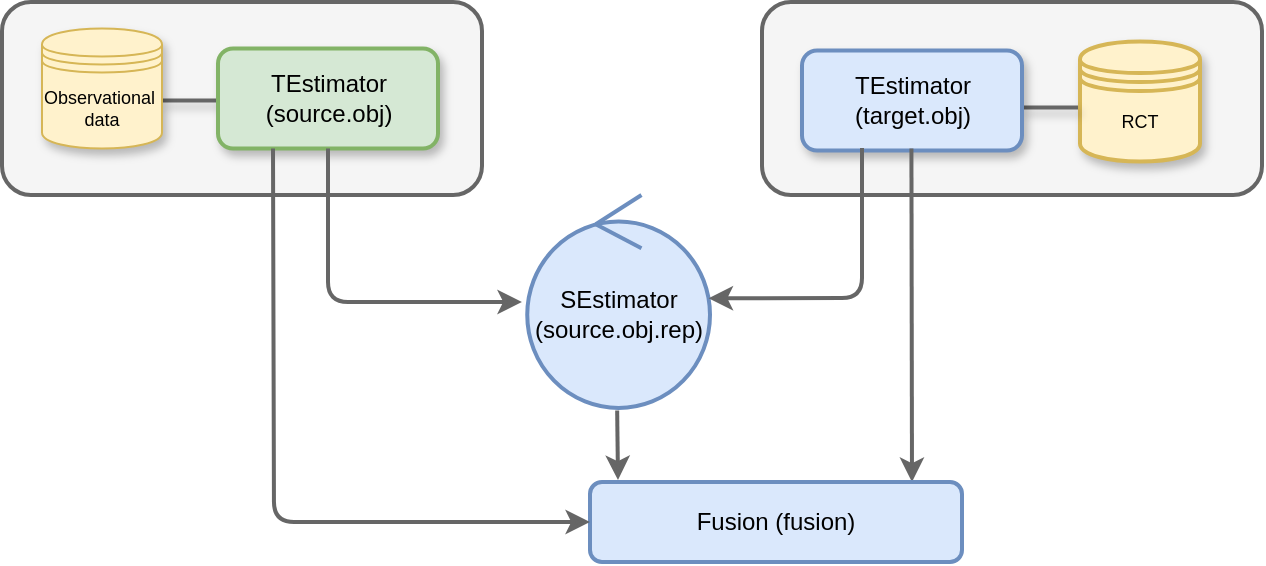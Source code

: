 <mxfile version="20.3.0" type="device"><diagram id="QOz2OaPgSuACqYdUbCqb" name="Page-1"><mxGraphModel dx="1103" dy="695" grid="1" gridSize="10" guides="1" tooltips="1" connect="1" arrows="1" fold="1" page="1" pageScale="1" pageWidth="850" pageHeight="1100" math="0" shadow="0"><root><mxCell id="0"/><mxCell id="1" parent="0"/><mxCell id="ePA-SIHIjLTQ3yQkC6oy-4" value="" style="rounded=1;whiteSpace=wrap;html=1;shadow=0;fillColor=#f5f5f5;strokeColor=#666666;fontColor=#333333;strokeWidth=2;" parent="1" vertex="1"><mxGeometry x="500" y="420" width="250" height="96.5" as="geometry"/></mxCell><mxCell id="ePA-SIHIjLTQ3yQkC6oy-5" value="" style="rounded=1;whiteSpace=wrap;html=1;shadow=0;fillColor=#f5f5f5;strokeColor=#666666;fontColor=#333333;strokeWidth=2;" parent="1" vertex="1"><mxGeometry x="120" y="420" width="240" height="96.5" as="geometry"/></mxCell><mxCell id="ePA-SIHIjLTQ3yQkC6oy-6" value="SEstimator&lt;br&gt;(source.obj.rep)" style="ellipse;shape=umlControl;whiteSpace=wrap;html=1;shadow=0;rounded=1;fillColor=#dae8fc;strokeColor=#6c8ebf;strokeWidth=2;" parent="1" vertex="1"><mxGeometry x="382.62" y="516.5" width="91.38" height="106.5" as="geometry"/></mxCell><mxCell id="ePA-SIHIjLTQ3yQkC6oy-8" value="RCT" style="shape=datastore;whiteSpace=wrap;html=1;fontSize=9;shadow=1;rounded=1;fillColor=#fff2cc;strokeColor=#d6b656;strokeWidth=2;" parent="1" vertex="1"><mxGeometry x="659" y="439.75" width="60" height="60" as="geometry"/></mxCell><mxCell id="ePA-SIHIjLTQ3yQkC6oy-9" value="" style="line;strokeWidth=2;rotatable=0;dashed=0;labelPosition=right;align=left;verticalAlign=middle;spacingTop=0;spacingLeft=6;points=[];portConstraint=eastwest;fontSize=9;shadow=1;rounded=1;fillColor=#f5f5f5;fontColor=#333333;strokeColor=#666666;" parent="1" vertex="1"><mxGeometry x="200" y="464.25" width="28" height="10" as="geometry"/></mxCell><mxCell id="ePA-SIHIjLTQ3yQkC6oy-10" value="" style="line;strokeWidth=2;rotatable=0;dashed=0;labelPosition=right;align=left;verticalAlign=middle;spacingTop=0;spacingLeft=6;points=[];portConstraint=eastwest;fontSize=9;shadow=1;rounded=1;fillColor=#f5f5f5;fontColor=#333333;strokeColor=#666666;" parent="1" vertex="1"><mxGeometry x="630" y="467.75" width="28" height="10" as="geometry"/></mxCell><mxCell id="ePA-SIHIjLTQ3yQkC6oy-11" value="TEstimator&lt;br&gt;(source.obj)" style="html=1;shadow=1;rounded=1;fillColor=#d5e8d4;strokeColor=#82b366;strokeWidth=2;" parent="1" vertex="1"><mxGeometry x="228" y="443.25" width="110" height="50" as="geometry"/></mxCell><mxCell id="ePA-SIHIjLTQ3yQkC6oy-12" value="TEstimator&lt;br&gt;(target.obj)" style="html=1;shadow=1;rounded=1;fillColor=#dae8fc;strokeColor=#6c8ebf;strokeWidth=2;" parent="1" vertex="1"><mxGeometry x="520" y="444.25" width="110" height="50" as="geometry"/></mxCell><mxCell id="ePA-SIHIjLTQ3yQkC6oy-13" value="" style="endArrow=classic;html=1;rounded=1;shadow=0;fillColor=#f5f5f5;strokeColor=#666666;strokeWidth=2;" parent="1" edge="1"><mxGeometry width="50" height="50" relative="1" as="geometry"><mxPoint x="574.71" y="493.25" as="sourcePoint"/><mxPoint x="575" y="660" as="targetPoint"/></mxGeometry></mxCell><mxCell id="ePA-SIHIjLTQ3yQkC6oy-14" value="Fusion (fusion)" style="rounded=1;whiteSpace=wrap;html=1;shadow=0;fillColor=#dae8fc;strokeColor=#6c8ebf;strokeWidth=2;" parent="1" vertex="1"><mxGeometry x="414" y="660" width="186" height="40" as="geometry"/></mxCell><mxCell id="ePA-SIHIjLTQ3yQkC6oy-15" value="" style="endArrow=classic;html=1;rounded=1;exitX=0.492;exitY=1.021;exitDx=0;exitDy=0;exitPerimeter=0;shadow=0;fillColor=#f5f5f5;strokeColor=#666666;strokeWidth=2;" parent="1" edge="1"><mxGeometry width="50" height="50" relative="1" as="geometry"><mxPoint x="427.579" y="624.236" as="sourcePoint"/><mxPoint x="428" y="659" as="targetPoint"/></mxGeometry></mxCell><mxCell id="ePA-SIHIjLTQ3yQkC6oy-16" value="" style="endArrow=classic;html=1;rounded=1;entryX=0.992;entryY=0.485;entryDx=0;entryDy=0;entryPerimeter=0;shadow=0;fillColor=#f5f5f5;strokeColor=#666666;strokeWidth=2;" parent="1" target="ePA-SIHIjLTQ3yQkC6oy-6" edge="1"><mxGeometry width="50" height="50" relative="1" as="geometry"><mxPoint x="550" y="493" as="sourcePoint"/><mxPoint x="550.29" y="660" as="targetPoint"/><Array as="points"><mxPoint x="550" y="568"/></Array></mxGeometry></mxCell><mxCell id="ePA-SIHIjLTQ3yQkC6oy-17" value="" style="endArrow=classic;html=1;rounded=1;exitX=0.5;exitY=1;exitDx=0;exitDy=0;entryX=-0.029;entryY=0.502;entryDx=0;entryDy=0;entryPerimeter=0;shadow=0;fillColor=#f5f5f5;strokeColor=#666666;strokeWidth=2;" parent="1" source="ePA-SIHIjLTQ3yQkC6oy-11" target="ePA-SIHIjLTQ3yQkC6oy-6" edge="1"><mxGeometry width="50" height="50" relative="1" as="geometry"><mxPoint x="340" y="660" as="sourcePoint"/><mxPoint x="390" y="610" as="targetPoint"/><Array as="points"><mxPoint x="283" y="570"/></Array></mxGeometry></mxCell><mxCell id="ePA-SIHIjLTQ3yQkC6oy-18" value="Observational&amp;nbsp;&lt;br&gt;data" style="shape=datastore;whiteSpace=wrap;html=1;fontSize=9;shadow=1;rounded=1;fillColor=#fff2cc;strokeColor=#d6b656;" parent="1" vertex="1"><mxGeometry x="140" y="433.25" width="60" height="60" as="geometry"/></mxCell><mxCell id="ePA-SIHIjLTQ3yQkC6oy-25" value="" style="endArrow=classic;html=1;rounded=1;exitX=0.25;exitY=1;exitDx=0;exitDy=0;entryX=0;entryY=0.5;entryDx=0;entryDy=0;shadow=0;fillColor=#f5f5f5;strokeColor=#666666;strokeWidth=2;" parent="1" source="ePA-SIHIjLTQ3yQkC6oy-11" target="ePA-SIHIjLTQ3yQkC6oy-14" edge="1"><mxGeometry width="50" height="50" relative="1" as="geometry"><mxPoint x="293" y="503.25" as="sourcePoint"/><mxPoint x="389.97" y="579.963" as="targetPoint"/><Array as="points"><mxPoint x="256" y="680"/></Array></mxGeometry></mxCell></root></mxGraphModel></diagram></mxfile>